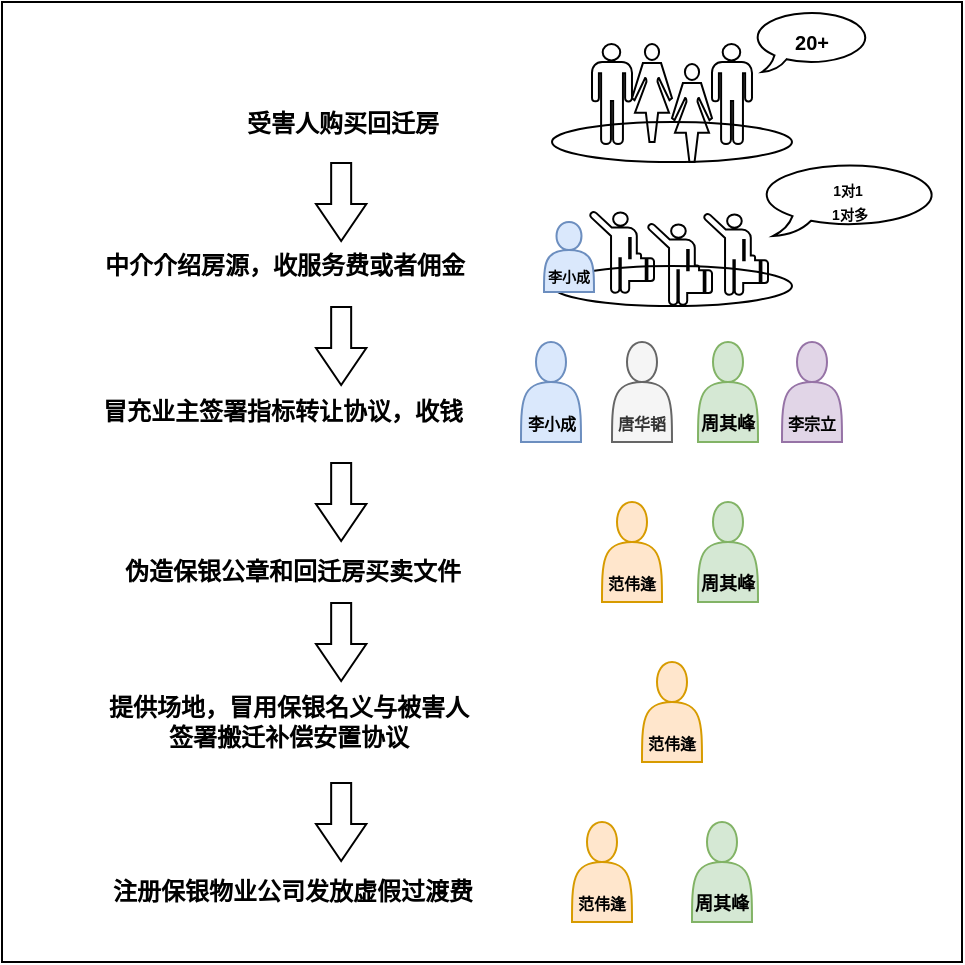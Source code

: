 <mxfile version="20.8.5" type="github">
  <diagram id="nMY7_8F1BtrzsAjcgdW9" name="第 1 页">
    <mxGraphModel dx="875" dy="435" grid="1" gridSize="10" guides="1" tooltips="1" connect="1" arrows="1" fold="1" page="1" pageScale="1" pageWidth="827" pageHeight="1169" math="0" shadow="0">
      <root>
        <mxCell id="0" />
        <mxCell id="1" parent="0" />
        <mxCell id="qC7QsjY16g4wpngSqHru-120" value="" style="whiteSpace=wrap;html=1;aspect=fixed;strokeColor=default;fontSize=10;fillColor=none;" parent="1" vertex="1">
          <mxGeometry x="80" y="120" width="480" height="480" as="geometry" />
        </mxCell>
        <mxCell id="qC7QsjY16g4wpngSqHru-4" value="" style="ellipse;whiteSpace=wrap;html=1;" parent="1" vertex="1">
          <mxGeometry x="355" y="180" width="120" height="20" as="geometry" />
        </mxCell>
        <mxCell id="qC7QsjY16g4wpngSqHru-18" value="&lt;b&gt;受害人&lt;/b&gt;&lt;b style=&quot;border-color: var(--border-color);&quot;&gt;购买回迁房&lt;/b&gt;&lt;b&gt;&lt;br&gt;&lt;/b&gt;" style="text;html=1;align=center;verticalAlign=middle;resizable=0;points=[];autosize=1;strokeColor=none;fillColor=none;" parent="1" vertex="1">
          <mxGeometry x="190" y="165.5" width="120" height="30" as="geometry" />
        </mxCell>
        <mxCell id="qC7QsjY16g4wpngSqHru-20" value="&lt;b&gt;中介介绍房源，收服务费或者佣金&lt;/b&gt;" style="text;html=1;align=center;verticalAlign=middle;resizable=0;points=[];autosize=1;strokeColor=none;fillColor=none;" parent="1" vertex="1">
          <mxGeometry x="121" y="237" width="200" height="30" as="geometry" />
        </mxCell>
        <mxCell id="qC7QsjY16g4wpngSqHru-43" value="" style="shape=mxgraph.signs.people.man_1;html=1;pointerEvents=1;fillColor=none;strokeColor=default;verticalLabelPosition=bottom;verticalAlign=top;align=center;sketch=0;" parent="1" vertex="1">
          <mxGeometry x="375" y="141" width="20" height="50" as="geometry" />
        </mxCell>
        <mxCell id="qC7QsjY16g4wpngSqHru-44" value="" style="shape=mxgraph.signs.people.woman_2;html=1;pointerEvents=1;fillColor=none;strokeColor=default;verticalLabelPosition=bottom;verticalAlign=top;align=center;sketch=0;" parent="1" vertex="1">
          <mxGeometry x="395" y="141" width="20" height="49" as="geometry" />
        </mxCell>
        <mxCell id="qC7QsjY16g4wpngSqHru-46" value="" style="shape=mxgraph.signs.people.woman_2;html=1;pointerEvents=1;fillColor=none;strokeColor=default;verticalLabelPosition=bottom;verticalAlign=top;align=center;sketch=0;" parent="1" vertex="1">
          <mxGeometry x="415" y="151" width="20" height="49" as="geometry" />
        </mxCell>
        <mxCell id="qC7QsjY16g4wpngSqHru-47" value="" style="shape=mxgraph.signs.people.man_1;html=1;pointerEvents=1;fillColor=none;strokeColor=default;verticalLabelPosition=bottom;verticalAlign=top;align=center;sketch=0;" parent="1" vertex="1">
          <mxGeometry x="435" y="141" width="20" height="50" as="geometry" />
        </mxCell>
        <mxCell id="qC7QsjY16g4wpngSqHru-49" value="&lt;b&gt;&lt;br&gt;&lt;br&gt;&lt;font style=&quot;font-size: 8px;&quot;&gt;李小成&lt;/font&gt;&lt;/b&gt;" style="shape=actor;whiteSpace=wrap;html=1;fillColor=#dae8fc;strokeColor=#6c8ebf;" parent="1" vertex="1">
          <mxGeometry x="339.5" y="290" width="30" height="50" as="geometry" />
        </mxCell>
        <mxCell id="qC7QsjY16g4wpngSqHru-59" value="&lt;font style=&quot;font-size: 9px;&quot;&gt;&lt;b&gt;&lt;br&gt;&lt;br&gt;周其峰&lt;/b&gt;&lt;/font&gt;" style="shape=actor;whiteSpace=wrap;html=1;fillColor=#d5e8d4;strokeColor=#82b366;" parent="1" vertex="1">
          <mxGeometry x="428" y="290" width="30" height="50" as="geometry" />
        </mxCell>
        <mxCell id="qC7QsjY16g4wpngSqHru-79" value="" style="ellipse;whiteSpace=wrap;html=1;" parent="1" vertex="1">
          <mxGeometry x="355" y="252" width="120" height="20" as="geometry" />
        </mxCell>
        <mxCell id="qC7QsjY16g4wpngSqHru-60" value="&lt;b&gt;&lt;br&gt;&lt;br&gt;&lt;font style=&quot;font-size: 8px;&quot;&gt;李宗立&lt;/font&gt;&lt;/b&gt;" style="shape=actor;whiteSpace=wrap;html=1;fillColor=#e1d5e7;strokeColor=#9673a6;" parent="1" vertex="1">
          <mxGeometry x="470" y="290" width="30" height="50" as="geometry" />
        </mxCell>
        <mxCell id="qC7QsjY16g4wpngSqHru-61" value="&lt;b&gt;&lt;br&gt;&lt;br&gt;&lt;font style=&quot;font-size: 8px;&quot;&gt;范伟逢&lt;/font&gt;&lt;/b&gt;" style="shape=actor;whiteSpace=wrap;html=1;fillColor=#ffe6cc;strokeColor=#d79b00;" parent="1" vertex="1">
          <mxGeometry x="380" y="370" width="30" height="50" as="geometry" />
        </mxCell>
        <mxCell id="qC7QsjY16g4wpngSqHru-40" value="" style="shape=mxgraph.signs.travel.arriving_flights;html=1;pointerEvents=1;fillColor=none;strokeColor=default;verticalLabelPosition=bottom;verticalAlign=top;align=center;sketch=0;" parent="1" vertex="1">
          <mxGeometry x="373" y="224" width="33" height="42" as="geometry" />
        </mxCell>
        <mxCell id="qC7QsjY16g4wpngSqHru-81" value="" style="shape=mxgraph.signs.travel.arriving_flights;html=1;pointerEvents=1;fillColor=none;strokeColor=default;verticalLabelPosition=bottom;verticalAlign=top;align=center;sketch=0;" parent="1" vertex="1">
          <mxGeometry x="402" y="230" width="33" height="42" as="geometry" />
        </mxCell>
        <mxCell id="qC7QsjY16g4wpngSqHru-82" value="" style="shape=mxgraph.signs.travel.arriving_flights;html=1;pointerEvents=1;fillColor=none;strokeColor=default;verticalLabelPosition=bottom;verticalAlign=top;align=center;sketch=0;" parent="1" vertex="1">
          <mxGeometry x="430" y="225" width="33" height="42" as="geometry" />
        </mxCell>
        <mxCell id="qC7QsjY16g4wpngSqHru-102" value="&lt;b&gt;冒充业主签署指标转让协议，收钱&lt;/b&gt;" style="text;html=1;align=center;verticalAlign=middle;resizable=0;points=[];autosize=1;strokeColor=none;fillColor=none;" parent="1" vertex="1">
          <mxGeometry x="120" y="310" width="200" height="30" as="geometry" />
        </mxCell>
        <mxCell id="qC7QsjY16g4wpngSqHru-103" value="&lt;b&gt;&lt;br&gt;&lt;br&gt;&lt;font style=&quot;font-size: 8px;&quot;&gt;唐华韬&lt;/font&gt;&lt;/b&gt;" style="shape=actor;whiteSpace=wrap;html=1;fillColor=#f5f5f5;strokeColor=#666666;fontColor=#333333;" parent="1" vertex="1">
          <mxGeometry x="385" y="290" width="30" height="50" as="geometry" />
        </mxCell>
        <mxCell id="qC7QsjY16g4wpngSqHru-105" value="&lt;b&gt;提供场地，冒用保银名义与被害人&lt;br&gt;签署搬迁补偿安置协议&lt;/b&gt;" style="text;html=1;align=center;verticalAlign=middle;resizable=0;points=[];autosize=1;strokeColor=none;fillColor=none;" parent="1" vertex="1">
          <mxGeometry x="123" y="460" width="200" height="40" as="geometry" />
        </mxCell>
        <mxCell id="qC7QsjY16g4wpngSqHru-106" value="&lt;b&gt;伪造保银公章和回迁房买卖文件&lt;/b&gt;" style="text;html=1;align=center;verticalAlign=middle;resizable=0;points=[];autosize=1;strokeColor=none;fillColor=none;" parent="1" vertex="1">
          <mxGeometry x="130" y="390" width="190" height="30" as="geometry" />
        </mxCell>
        <mxCell id="qC7QsjY16g4wpngSqHru-107" value="&lt;font style=&quot;font-size: 9px;&quot;&gt;&lt;b&gt;&lt;br&gt;&lt;br&gt;周其峰&lt;/b&gt;&lt;/font&gt;" style="shape=actor;whiteSpace=wrap;html=1;fillColor=#d5e8d4;strokeColor=#82b366;" parent="1" vertex="1">
          <mxGeometry x="428" y="370" width="30" height="50" as="geometry" />
        </mxCell>
        <mxCell id="qC7QsjY16g4wpngSqHru-108" value="&lt;b&gt;&lt;br&gt;&lt;br&gt;&lt;font style=&quot;font-size: 8px;&quot;&gt;范伟逢&lt;/font&gt;&lt;/b&gt;" style="shape=actor;whiteSpace=wrap;html=1;fillColor=#ffe6cc;strokeColor=#d79b00;" parent="1" vertex="1">
          <mxGeometry x="400" y="450" width="30" height="50" as="geometry" />
        </mxCell>
        <mxCell id="qC7QsjY16g4wpngSqHru-110" value="" style="shape=flexArrow;endArrow=classic;html=1;rounded=0;fontSize=10;endWidth=14.167;endSize=5.833;" parent="1" edge="1">
          <mxGeometry width="50" height="50" relative="1" as="geometry">
            <mxPoint x="249.58" y="200" as="sourcePoint" />
            <mxPoint x="249.58" y="240" as="targetPoint" />
          </mxGeometry>
        </mxCell>
        <mxCell id="qC7QsjY16g4wpngSqHru-111" value="&lt;b&gt;注册保银物业公司发放虚假过渡费&lt;/b&gt;" style="text;html=1;align=center;verticalAlign=middle;resizable=0;points=[];autosize=1;strokeColor=none;fillColor=none;" parent="1" vertex="1">
          <mxGeometry x="125" y="550" width="200" height="30" as="geometry" />
        </mxCell>
        <mxCell id="qC7QsjY16g4wpngSqHru-112" value="&lt;b&gt;&lt;br&gt;&lt;br&gt;&lt;font style=&quot;font-size: 8px;&quot;&gt;范伟逢&lt;/font&gt;&lt;/b&gt;" style="shape=actor;whiteSpace=wrap;html=1;fillColor=#ffe6cc;strokeColor=#d79b00;" parent="1" vertex="1">
          <mxGeometry x="365" y="530" width="30" height="50" as="geometry" />
        </mxCell>
        <mxCell id="qC7QsjY16g4wpngSqHru-113" value="&lt;font style=&quot;font-size: 9px;&quot;&gt;&lt;b&gt;&lt;br&gt;&lt;br&gt;周其峰&lt;/b&gt;&lt;/font&gt;" style="shape=actor;whiteSpace=wrap;html=1;fillColor=#d5e8d4;strokeColor=#82b366;" parent="1" vertex="1">
          <mxGeometry x="425" y="530" width="30" height="50" as="geometry" />
        </mxCell>
        <mxCell id="qC7QsjY16g4wpngSqHru-114" value="" style="shape=flexArrow;endArrow=classic;html=1;rounded=0;fontSize=10;endWidth=14.167;endSize=5.833;" parent="1" edge="1">
          <mxGeometry width="50" height="50" relative="1" as="geometry">
            <mxPoint x="249.58" y="272" as="sourcePoint" />
            <mxPoint x="249.58" y="312" as="targetPoint" />
          </mxGeometry>
        </mxCell>
        <mxCell id="qC7QsjY16g4wpngSqHru-115" value="" style="shape=flexArrow;endArrow=classic;html=1;rounded=0;fontSize=10;endWidth=14.167;endSize=5.833;" parent="1" edge="1">
          <mxGeometry width="50" height="50" relative="1" as="geometry">
            <mxPoint x="249.58" y="350" as="sourcePoint" />
            <mxPoint x="249.58" y="390" as="targetPoint" />
          </mxGeometry>
        </mxCell>
        <mxCell id="qC7QsjY16g4wpngSqHru-116" value="" style="shape=flexArrow;endArrow=classic;html=1;rounded=0;fontSize=10;endWidth=14.167;endSize=5.833;" parent="1" edge="1">
          <mxGeometry width="50" height="50" relative="1" as="geometry">
            <mxPoint x="249.58" y="420" as="sourcePoint" />
            <mxPoint x="249.58" y="460" as="targetPoint" />
          </mxGeometry>
        </mxCell>
        <mxCell id="qC7QsjY16g4wpngSqHru-117" value="" style="shape=flexArrow;endArrow=classic;html=1;rounded=0;fontSize=10;endWidth=14.167;endSize=5.833;" parent="1" edge="1">
          <mxGeometry width="50" height="50" relative="1" as="geometry">
            <mxPoint x="249.58" y="510" as="sourcePoint" />
            <mxPoint x="249.58" y="550" as="targetPoint" />
          </mxGeometry>
        </mxCell>
        <mxCell id="5yCmDJtd9Wti_51StDvj-2" value="&lt;b&gt;20+&lt;/b&gt;" style="whiteSpace=wrap;html=1;shape=mxgraph.basic.oval_callout;strokeColor=default;fontSize=10;fillColor=none;" vertex="1" parent="1">
          <mxGeometry x="455" y="124" width="60" height="31" as="geometry" />
        </mxCell>
        <mxCell id="5yCmDJtd9Wti_51StDvj-3" value="&lt;b&gt;&lt;font style=&quot;font-size: 7px;&quot;&gt;1对1&amp;nbsp;&lt;br&gt;1对多&lt;br&gt;&lt;/font&gt;&lt;/b&gt;" style="whiteSpace=wrap;html=1;shape=mxgraph.basic.oval_callout;strokeColor=default;fontSize=10;fillColor=none;" vertex="1" parent="1">
          <mxGeometry x="458" y="200" width="92" height="37" as="geometry" />
        </mxCell>
        <mxCell id="5yCmDJtd9Wti_51StDvj-5" value="&lt;b&gt;&lt;br&gt;&lt;font style=&quot;font-size: 7px;&quot;&gt;李小成&lt;/font&gt;&lt;/b&gt;" style="shape=actor;whiteSpace=wrap;html=1;fillColor=#dae8fc;strokeColor=#6c8ebf;" vertex="1" parent="1">
          <mxGeometry x="351" y="230" width="25" height="35" as="geometry" />
        </mxCell>
      </root>
    </mxGraphModel>
  </diagram>
</mxfile>

